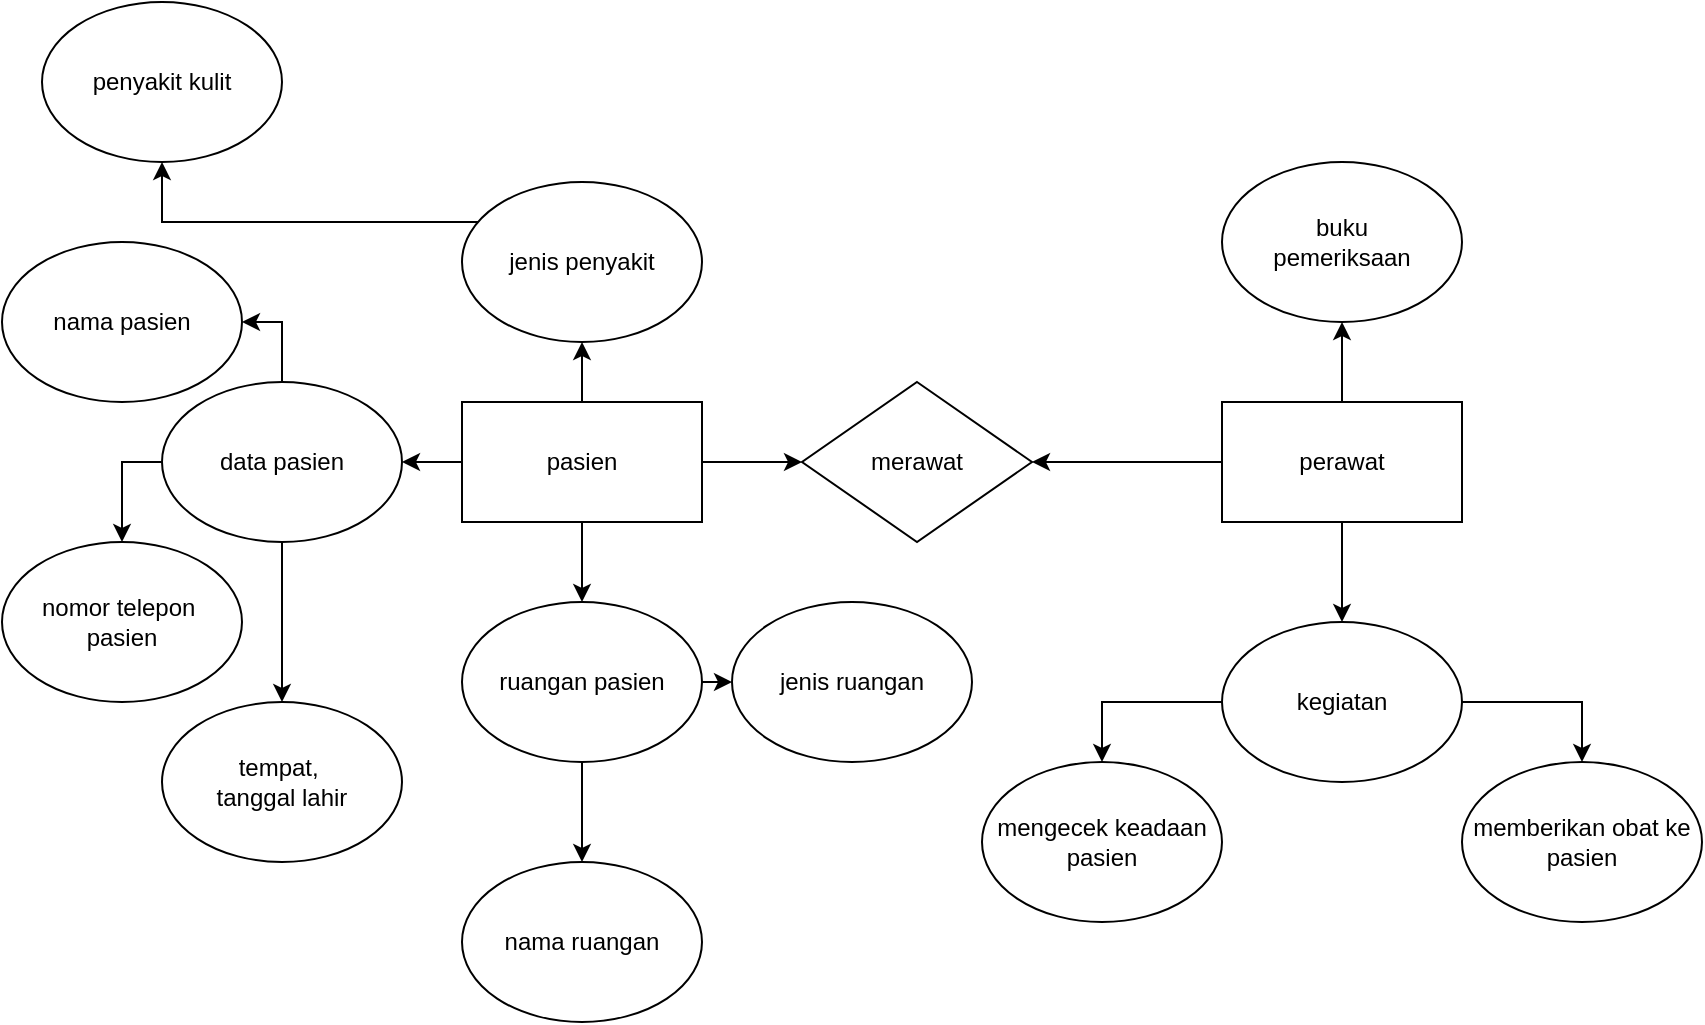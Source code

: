 <mxfile version="28.1.2" pages="2">
  <diagram name="Page-1" id="ZallF8fJNFoAy9ILu25E">
    <mxGraphModel dx="1042" dy="626" grid="1" gridSize="10" guides="1" tooltips="1" connect="1" arrows="1" fold="1" page="1" pageScale="1" pageWidth="850" pageHeight="1100" math="0" shadow="0">
      <root>
        <mxCell id="0" />
        <mxCell id="1" parent="0" />
        <mxCell id="Ix1vSeDoLA3UgbTX8ikQ-4" style="edgeStyle=orthogonalEdgeStyle;rounded=0;orthogonalLoop=1;jettySize=auto;html=1;entryX=0;entryY=0.5;entryDx=0;entryDy=0;" parent="1" source="Ix1vSeDoLA3UgbTX8ikQ-1" target="Ix1vSeDoLA3UgbTX8ikQ-3" edge="1">
          <mxGeometry relative="1" as="geometry" />
        </mxCell>
        <mxCell id="Ix1vSeDoLA3UgbTX8ikQ-11" style="edgeStyle=orthogonalEdgeStyle;rounded=0;orthogonalLoop=1;jettySize=auto;html=1;entryX=0.5;entryY=1;entryDx=0;entryDy=0;" parent="1" source="Ix1vSeDoLA3UgbTX8ikQ-1" target="Ix1vSeDoLA3UgbTX8ikQ-8" edge="1">
          <mxGeometry relative="1" as="geometry" />
        </mxCell>
        <mxCell id="Ix1vSeDoLA3UgbTX8ikQ-12" style="edgeStyle=orthogonalEdgeStyle;rounded=0;orthogonalLoop=1;jettySize=auto;html=1;entryX=0.5;entryY=0;entryDx=0;entryDy=0;" parent="1" source="Ix1vSeDoLA3UgbTX8ikQ-1" target="Ix1vSeDoLA3UgbTX8ikQ-9" edge="1">
          <mxGeometry relative="1" as="geometry" />
        </mxCell>
        <mxCell id="Ix1vSeDoLA3UgbTX8ikQ-13" style="edgeStyle=orthogonalEdgeStyle;rounded=0;orthogonalLoop=1;jettySize=auto;html=1;entryX=1;entryY=0.5;entryDx=0;entryDy=0;" parent="1" source="Ix1vSeDoLA3UgbTX8ikQ-1" target="Ix1vSeDoLA3UgbTX8ikQ-7" edge="1">
          <mxGeometry relative="1" as="geometry" />
        </mxCell>
        <mxCell id="Ix1vSeDoLA3UgbTX8ikQ-1" value="pasien" style="rounded=0;whiteSpace=wrap;html=1;" parent="1" vertex="1">
          <mxGeometry x="230" y="210" width="120" height="60" as="geometry" />
        </mxCell>
        <mxCell id="Ix1vSeDoLA3UgbTX8ikQ-5" value="" style="edgeStyle=orthogonalEdgeStyle;rounded=0;orthogonalLoop=1;jettySize=auto;html=1;" parent="1" source="Ix1vSeDoLA3UgbTX8ikQ-2" target="Ix1vSeDoLA3UgbTX8ikQ-3" edge="1">
          <mxGeometry relative="1" as="geometry">
            <Array as="points">
              <mxPoint x="520" y="240" />
              <mxPoint x="520" y="240" />
            </Array>
          </mxGeometry>
        </mxCell>
        <mxCell id="Ix1vSeDoLA3UgbTX8ikQ-29" style="edgeStyle=orthogonalEdgeStyle;rounded=0;orthogonalLoop=1;jettySize=auto;html=1;entryX=0.5;entryY=1;entryDx=0;entryDy=0;" parent="1" source="Ix1vSeDoLA3UgbTX8ikQ-2" target="Ix1vSeDoLA3UgbTX8ikQ-14" edge="1">
          <mxGeometry relative="1" as="geometry" />
        </mxCell>
        <mxCell id="Ix1vSeDoLA3UgbTX8ikQ-30" style="edgeStyle=orthogonalEdgeStyle;rounded=0;orthogonalLoop=1;jettySize=auto;html=1;entryX=0.5;entryY=0;entryDx=0;entryDy=0;" parent="1" source="Ix1vSeDoLA3UgbTX8ikQ-2" target="Ix1vSeDoLA3UgbTX8ikQ-15" edge="1">
          <mxGeometry relative="1" as="geometry" />
        </mxCell>
        <mxCell id="Ix1vSeDoLA3UgbTX8ikQ-2" value="perawat" style="rounded=0;whiteSpace=wrap;html=1;" parent="1" vertex="1">
          <mxGeometry x="610" y="210" width="120" height="60" as="geometry" />
        </mxCell>
        <mxCell id="Ix1vSeDoLA3UgbTX8ikQ-3" value="merawat" style="rhombus;whiteSpace=wrap;html=1;" parent="1" vertex="1">
          <mxGeometry x="400" y="200" width="115" height="80" as="geometry" />
        </mxCell>
        <mxCell id="Ix1vSeDoLA3UgbTX8ikQ-19" style="edgeStyle=orthogonalEdgeStyle;rounded=0;orthogonalLoop=1;jettySize=auto;html=1;entryX=0.5;entryY=0;entryDx=0;entryDy=0;" parent="1" source="Ix1vSeDoLA3UgbTX8ikQ-7" target="Ix1vSeDoLA3UgbTX8ikQ-18" edge="1">
          <mxGeometry relative="1" as="geometry" />
        </mxCell>
        <mxCell id="Ix1vSeDoLA3UgbTX8ikQ-22" style="edgeStyle=orthogonalEdgeStyle;rounded=0;orthogonalLoop=1;jettySize=auto;html=1;entryX=0.5;entryY=0;entryDx=0;entryDy=0;" parent="1" source="Ix1vSeDoLA3UgbTX8ikQ-7" target="Ix1vSeDoLA3UgbTX8ikQ-20" edge="1">
          <mxGeometry relative="1" as="geometry">
            <mxPoint x="60" y="270" as="targetPoint" />
            <Array as="points">
              <mxPoint x="60" y="240" />
            </Array>
          </mxGeometry>
        </mxCell>
        <mxCell id="Ix1vSeDoLA3UgbTX8ikQ-24" style="edgeStyle=orthogonalEdgeStyle;rounded=0;orthogonalLoop=1;jettySize=auto;html=1;entryX=1;entryY=0.5;entryDx=0;entryDy=0;" parent="1" source="Ix1vSeDoLA3UgbTX8ikQ-7" target="Ix1vSeDoLA3UgbTX8ikQ-23" edge="1">
          <mxGeometry relative="1" as="geometry" />
        </mxCell>
        <mxCell id="Ix1vSeDoLA3UgbTX8ikQ-7" value="data pasien" style="ellipse;whiteSpace=wrap;html=1;" parent="1" vertex="1">
          <mxGeometry x="80" y="200" width="120" height="80" as="geometry" />
        </mxCell>
        <mxCell id="Ix1vSeDoLA3UgbTX8ikQ-17" style="edgeStyle=orthogonalEdgeStyle;rounded=0;orthogonalLoop=1;jettySize=auto;html=1;" parent="1" source="Ix1vSeDoLA3UgbTX8ikQ-8" target="Ix1vSeDoLA3UgbTX8ikQ-16" edge="1">
          <mxGeometry relative="1" as="geometry">
            <Array as="points">
              <mxPoint x="80" y="120" />
            </Array>
          </mxGeometry>
        </mxCell>
        <mxCell id="Ix1vSeDoLA3UgbTX8ikQ-8" value="jenis penyakit" style="ellipse;whiteSpace=wrap;html=1;" parent="1" vertex="1">
          <mxGeometry x="230" y="100" width="120" height="80" as="geometry" />
        </mxCell>
        <mxCell id="Ix1vSeDoLA3UgbTX8ikQ-27" style="edgeStyle=orthogonalEdgeStyle;rounded=0;orthogonalLoop=1;jettySize=auto;html=1;exitX=1;exitY=0.5;exitDx=0;exitDy=0;entryX=0;entryY=0.5;entryDx=0;entryDy=0;" parent="1" source="Ix1vSeDoLA3UgbTX8ikQ-9" target="Ix1vSeDoLA3UgbTX8ikQ-26" edge="1">
          <mxGeometry relative="1" as="geometry" />
        </mxCell>
        <mxCell id="Ix1vSeDoLA3UgbTX8ikQ-28" style="edgeStyle=orthogonalEdgeStyle;rounded=0;orthogonalLoop=1;jettySize=auto;html=1;entryX=0.5;entryY=0;entryDx=0;entryDy=0;" parent="1" source="Ix1vSeDoLA3UgbTX8ikQ-9" target="Ix1vSeDoLA3UgbTX8ikQ-25" edge="1">
          <mxGeometry relative="1" as="geometry" />
        </mxCell>
        <mxCell id="Ix1vSeDoLA3UgbTX8ikQ-9" value="ruangan pasien" style="ellipse;whiteSpace=wrap;html=1;" parent="1" vertex="1">
          <mxGeometry x="230" y="310" width="120" height="80" as="geometry" />
        </mxCell>
        <mxCell id="Ix1vSeDoLA3UgbTX8ikQ-14" value="buku&lt;div&gt;pemeriksaan&lt;/div&gt;" style="ellipse;whiteSpace=wrap;html=1;" parent="1" vertex="1">
          <mxGeometry x="610" y="90" width="120" height="80" as="geometry" />
        </mxCell>
        <mxCell id="Ix1vSeDoLA3UgbTX8ikQ-33" style="edgeStyle=orthogonalEdgeStyle;rounded=0;orthogonalLoop=1;jettySize=auto;html=1;" parent="1" source="Ix1vSeDoLA3UgbTX8ikQ-15" target="Ix1vSeDoLA3UgbTX8ikQ-32" edge="1">
          <mxGeometry relative="1" as="geometry">
            <Array as="points">
              <mxPoint x="550" y="360" />
            </Array>
          </mxGeometry>
        </mxCell>
        <mxCell id="Ix1vSeDoLA3UgbTX8ikQ-34" style="edgeStyle=orthogonalEdgeStyle;rounded=0;orthogonalLoop=1;jettySize=auto;html=1;exitX=1;exitY=0.5;exitDx=0;exitDy=0;entryX=0.5;entryY=0;entryDx=0;entryDy=0;" parent="1" source="Ix1vSeDoLA3UgbTX8ikQ-15" target="Ix1vSeDoLA3UgbTX8ikQ-31" edge="1">
          <mxGeometry relative="1" as="geometry" />
        </mxCell>
        <mxCell id="Ix1vSeDoLA3UgbTX8ikQ-15" value="kegiatan" style="ellipse;whiteSpace=wrap;html=1;" parent="1" vertex="1">
          <mxGeometry x="610" y="320" width="120" height="80" as="geometry" />
        </mxCell>
        <mxCell id="Ix1vSeDoLA3UgbTX8ikQ-16" value="penyakit kulit" style="ellipse;whiteSpace=wrap;html=1;" parent="1" vertex="1">
          <mxGeometry x="20" y="10" width="120" height="80" as="geometry" />
        </mxCell>
        <mxCell id="Ix1vSeDoLA3UgbTX8ikQ-18" value="tempat,&amp;nbsp;&lt;div&gt;tanggal lahir&lt;/div&gt;" style="ellipse;whiteSpace=wrap;html=1;" parent="1" vertex="1">
          <mxGeometry x="80" y="360" width="120" height="80" as="geometry" />
        </mxCell>
        <mxCell id="Ix1vSeDoLA3UgbTX8ikQ-20" value="nomor telepon&amp;nbsp;&lt;div&gt;pasien&lt;/div&gt;" style="ellipse;whiteSpace=wrap;html=1;" parent="1" vertex="1">
          <mxGeometry y="280" width="120" height="80" as="geometry" />
        </mxCell>
        <mxCell id="Ix1vSeDoLA3UgbTX8ikQ-23" value="nama pasien" style="ellipse;whiteSpace=wrap;html=1;" parent="1" vertex="1">
          <mxGeometry y="130" width="120" height="80" as="geometry" />
        </mxCell>
        <mxCell id="Ix1vSeDoLA3UgbTX8ikQ-25" value="nama ruangan" style="ellipse;whiteSpace=wrap;html=1;" parent="1" vertex="1">
          <mxGeometry x="230" y="440" width="120" height="80" as="geometry" />
        </mxCell>
        <mxCell id="Ix1vSeDoLA3UgbTX8ikQ-26" value="jenis ruangan" style="ellipse;whiteSpace=wrap;html=1;" parent="1" vertex="1">
          <mxGeometry x="365" y="310" width="120" height="80" as="geometry" />
        </mxCell>
        <mxCell id="Ix1vSeDoLA3UgbTX8ikQ-31" value="memberikan obat ke pasien" style="ellipse;whiteSpace=wrap;html=1;" parent="1" vertex="1">
          <mxGeometry x="730" y="390" width="120" height="80" as="geometry" />
        </mxCell>
        <mxCell id="Ix1vSeDoLA3UgbTX8ikQ-32" value="mengecek keadaan pasien" style="ellipse;whiteSpace=wrap;html=1;" parent="1" vertex="1">
          <mxGeometry x="490" y="390" width="120" height="80" as="geometry" />
        </mxCell>
      </root>
    </mxGraphModel>
  </diagram>
  <diagram id="js3xpsvRlcQVE5gmbYE4" name="Page-3">
    <mxGraphModel dx="2084" dy="1252" grid="0" gridSize="10" guides="1" tooltips="1" connect="1" arrows="1" fold="1" page="1" pageScale="1" pageWidth="850" pageHeight="1100" math="0" shadow="0">
      <root>
        <mxCell id="0" />
        <mxCell id="1" parent="0" />
        <mxCell id="Lc8yV-983Xk2BqiEfuQ_-1" value="Mahkluk Hidup" style="swimlane;fontStyle=0;childLayout=stackLayout;horizontal=1;startSize=30;horizontalStack=0;resizeParent=1;resizeParentMax=0;resizeLast=0;collapsible=1;marginBottom=0;whiteSpace=wrap;html=1;" vertex="1" parent="1">
          <mxGeometry x="408" y="18" width="140" height="144" as="geometry">
            <mxRectangle x="339" y="82" width="86" height="30" as="alternateBounds" />
          </mxGeometry>
        </mxCell>
        <mxCell id="Lc8yV-983Xk2BqiEfuQ_-2" value="ID" style="text;strokeColor=none;fillColor=none;align=left;verticalAlign=middle;spacingLeft=4;spacingRight=4;overflow=hidden;points=[[0,0.5],[1,0.5]];portConstraint=eastwest;rotatable=0;whiteSpace=wrap;html=1;" vertex="1" parent="Lc8yV-983Xk2BqiEfuQ_-1">
          <mxGeometry y="30" width="140" height="30" as="geometry" />
        </mxCell>
        <mxCell id="Lc8yV-983Xk2BqiEfuQ_-3" value="nama" style="text;strokeColor=none;fillColor=none;align=left;verticalAlign=middle;spacingLeft=4;spacingRight=4;overflow=hidden;points=[[0,0.5],[1,0.5]];portConstraint=eastwest;rotatable=0;whiteSpace=wrap;html=1;" vertex="1" parent="Lc8yV-983Xk2BqiEfuQ_-1">
          <mxGeometry y="60" width="140" height="30" as="geometry" />
        </mxCell>
        <mxCell id="Lc8yV-983Xk2BqiEfuQ_-4" value="umur" style="text;strokeColor=none;fillColor=none;align=left;verticalAlign=middle;spacingLeft=4;spacingRight=4;overflow=hidden;points=[[0,0.5],[1,0.5]];portConstraint=eastwest;rotatable=0;whiteSpace=wrap;html=1;" vertex="1" parent="Lc8yV-983Xk2BqiEfuQ_-1">
          <mxGeometry y="90" width="140" height="54" as="geometry" />
        </mxCell>
        <mxCell id="Lc8yV-983Xk2BqiEfuQ_-34" style="edgeStyle=orthogonalEdgeStyle;rounded=0;orthogonalLoop=1;jettySize=auto;html=1;" edge="1" parent="1" source="Lc8yV-983Xk2BqiEfuQ_-5" target="Lc8yV-983Xk2BqiEfuQ_-1">
          <mxGeometry relative="1" as="geometry">
            <Array as="points">
              <mxPoint x="478" y="218" />
              <mxPoint x="478" y="218" />
            </Array>
          </mxGeometry>
        </mxCell>
        <mxCell id="Lc8yV-983Xk2BqiEfuQ_-62" value="EXTEND" style="edgeLabel;html=1;align=center;verticalAlign=middle;resizable=0;points=[];" vertex="1" connectable="0" parent="Lc8yV-983Xk2BqiEfuQ_-34">
          <mxGeometry x="-0.179" y="-4" relative="1" as="geometry">
            <mxPoint as="offset" />
          </mxGeometry>
        </mxCell>
        <mxCell id="Lc8yV-983Xk2BqiEfuQ_-5" value="tumbuhan" style="swimlane;fontStyle=0;childLayout=stackLayout;horizontal=1;startSize=30;horizontalStack=0;resizeParent=1;resizeParentMax=0;resizeLast=0;collapsible=1;marginBottom=0;whiteSpace=wrap;html=1;" vertex="1" parent="1">
          <mxGeometry x="415" y="240" width="140" height="252" as="geometry">
            <mxRectangle x="339" y="82" width="86" height="30" as="alternateBounds" />
          </mxGeometry>
        </mxCell>
        <mxCell id="Lc8yV-983Xk2BqiEfuQ_-6" value="ID" style="text;strokeColor=none;fillColor=none;align=left;verticalAlign=middle;spacingLeft=4;spacingRight=4;overflow=hidden;points=[[0,0.5],[1,0.5]];portConstraint=eastwest;rotatable=0;whiteSpace=wrap;html=1;" vertex="1" parent="Lc8yV-983Xk2BqiEfuQ_-5">
          <mxGeometry y="30" width="140" height="30" as="geometry" />
        </mxCell>
        <mxCell id="Lc8yV-983Xk2BqiEfuQ_-7" value="Nama" style="text;strokeColor=none;fillColor=none;align=left;verticalAlign=middle;spacingLeft=4;spacingRight=4;overflow=hidden;points=[[0,0.5],[1,0.5]];portConstraint=eastwest;rotatable=0;whiteSpace=wrap;html=1;" vertex="1" parent="Lc8yV-983Xk2BqiEfuQ_-5">
          <mxGeometry y="60" width="140" height="30" as="geometry" />
        </mxCell>
        <mxCell id="Lc8yV-983Xk2BqiEfuQ_-8" value="umur" style="text;strokeColor=none;fillColor=none;align=left;verticalAlign=middle;spacingLeft=4;spacingRight=4;overflow=hidden;points=[[0,0.5],[1,0.5]];portConstraint=eastwest;rotatable=0;whiteSpace=wrap;html=1;" vertex="1" parent="Lc8yV-983Xk2BqiEfuQ_-5">
          <mxGeometry y="90" width="140" height="54" as="geometry" />
        </mxCell>
        <mxCell id="Lc8yV-983Xk2BqiEfuQ_-56" value="jenis" style="text;strokeColor=none;fillColor=none;align=left;verticalAlign=middle;spacingLeft=4;spacingRight=4;overflow=hidden;points=[[0,0.5],[1,0.5]];portConstraint=eastwest;rotatable=0;whiteSpace=wrap;html=1;" vertex="1" parent="Lc8yV-983Xk2BqiEfuQ_-5">
          <mxGeometry y="144" width="140" height="54" as="geometry" />
        </mxCell>
        <mxCell id="Lc8yV-983Xk2BqiEfuQ_-57" value="tinggi" style="text;strokeColor=none;fillColor=none;align=left;verticalAlign=middle;spacingLeft=4;spacingRight=4;overflow=hidden;points=[[0,0.5],[1,0.5]];portConstraint=eastwest;rotatable=0;whiteSpace=wrap;html=1;" vertex="1" parent="Lc8yV-983Xk2BqiEfuQ_-5">
          <mxGeometry y="198" width="140" height="54" as="geometry" />
        </mxCell>
        <mxCell id="Lc8yV-983Xk2BqiEfuQ_-35" style="edgeStyle=orthogonalEdgeStyle;rounded=0;orthogonalLoop=1;jettySize=auto;html=1;" edge="1" parent="1" source="Lc8yV-983Xk2BqiEfuQ_-9" target="Lc8yV-983Xk2BqiEfuQ_-1">
          <mxGeometry relative="1" as="geometry">
            <Array as="points">
              <mxPoint x="802" y="191" />
              <mxPoint x="478" y="191" />
            </Array>
          </mxGeometry>
        </mxCell>
        <mxCell id="Lc8yV-983Xk2BqiEfuQ_-63" value="EXTEND" style="edgeLabel;html=1;align=center;verticalAlign=middle;resizable=0;points=[];" vertex="1" connectable="0" parent="Lc8yV-983Xk2BqiEfuQ_-35">
          <mxGeometry x="-0.152" y="3" relative="1" as="geometry">
            <mxPoint as="offset" />
          </mxGeometry>
        </mxCell>
        <mxCell id="Lc8yV-983Xk2BqiEfuQ_-9" value="jamur" style="swimlane;fontStyle=0;childLayout=stackLayout;horizontal=1;startSize=30;horizontalStack=0;resizeParent=1;resizeParentMax=0;resizeLast=0;collapsible=1;marginBottom=0;whiteSpace=wrap;html=1;" vertex="1" parent="1">
          <mxGeometry x="725" y="221" width="140" height="252" as="geometry">
            <mxRectangle x="339" y="82" width="86" height="30" as="alternateBounds" />
          </mxGeometry>
        </mxCell>
        <mxCell id="Lc8yV-983Xk2BqiEfuQ_-10" value="ID" style="text;strokeColor=none;fillColor=none;align=left;verticalAlign=middle;spacingLeft=4;spacingRight=4;overflow=hidden;points=[[0,0.5],[1,0.5]];portConstraint=eastwest;rotatable=0;whiteSpace=wrap;html=1;" vertex="1" parent="Lc8yV-983Xk2BqiEfuQ_-9">
          <mxGeometry y="30" width="140" height="30" as="geometry" />
        </mxCell>
        <mxCell id="Lc8yV-983Xk2BqiEfuQ_-11" value="Nama" style="text;strokeColor=none;fillColor=none;align=left;verticalAlign=middle;spacingLeft=4;spacingRight=4;overflow=hidden;points=[[0,0.5],[1,0.5]];portConstraint=eastwest;rotatable=0;whiteSpace=wrap;html=1;" vertex="1" parent="Lc8yV-983Xk2BqiEfuQ_-9">
          <mxGeometry y="60" width="140" height="30" as="geometry" />
        </mxCell>
        <mxCell id="Lc8yV-983Xk2BqiEfuQ_-12" value="umur" style="text;strokeColor=none;fillColor=none;align=left;verticalAlign=middle;spacingLeft=4;spacingRight=4;overflow=hidden;points=[[0,0.5],[1,0.5]];portConstraint=eastwest;rotatable=0;whiteSpace=wrap;html=1;" vertex="1" parent="Lc8yV-983Xk2BqiEfuQ_-9">
          <mxGeometry y="90" width="140" height="54" as="geometry" />
        </mxCell>
        <mxCell id="Lc8yV-983Xk2BqiEfuQ_-58" value="tipe" style="text;strokeColor=none;fillColor=none;align=left;verticalAlign=middle;spacingLeft=4;spacingRight=4;overflow=hidden;points=[[0,0.5],[1,0.5]];portConstraint=eastwest;rotatable=0;whiteSpace=wrap;html=1;" vertex="1" parent="Lc8yV-983Xk2BqiEfuQ_-9">
          <mxGeometry y="144" width="140" height="54" as="geometry" />
        </mxCell>
        <mxCell id="Lc8yV-983Xk2BqiEfuQ_-59" value="beracun?" style="text;strokeColor=none;fillColor=none;align=left;verticalAlign=middle;spacingLeft=4;spacingRight=4;overflow=hidden;points=[[0,0.5],[1,0.5]];portConstraint=eastwest;rotatable=0;whiteSpace=wrap;html=1;" vertex="1" parent="Lc8yV-983Xk2BqiEfuQ_-9">
          <mxGeometry y="198" width="140" height="54" as="geometry" />
        </mxCell>
        <mxCell id="Lc8yV-983Xk2BqiEfuQ_-40" style="edgeStyle=orthogonalEdgeStyle;rounded=0;orthogonalLoop=1;jettySize=auto;html=1;dashed=1;" edge="1" parent="1" source="Lc8yV-983Xk2BqiEfuQ_-21" target="Lc8yV-983Xk2BqiEfuQ_-5">
          <mxGeometry relative="1" as="geometry">
            <Array as="points">
              <mxPoint x="485" y="531" />
              <mxPoint x="485" y="401" />
              <mxPoint x="480" y="401" />
            </Array>
          </mxGeometry>
        </mxCell>
        <mxCell id="Lc8yV-983Xk2BqiEfuQ_-65" value="USE" style="edgeLabel;html=1;align=center;verticalAlign=middle;resizable=0;points=[];" vertex="1" connectable="0" parent="Lc8yV-983Xk2BqiEfuQ_-40">
          <mxGeometry x="0.117" y="3" relative="1" as="geometry">
            <mxPoint y="1" as="offset" />
          </mxGeometry>
        </mxCell>
        <mxCell id="Lc8yV-983Xk2BqiEfuQ_-42" style="edgeStyle=orthogonalEdgeStyle;rounded=0;orthogonalLoop=1;jettySize=auto;html=1;dashed=1;" edge="1" parent="1" source="Lc8yV-983Xk2BqiEfuQ_-21" target="Lc8yV-983Xk2BqiEfuQ_-9">
          <mxGeometry relative="1" as="geometry">
            <Array as="points">
              <mxPoint x="485" y="564" />
              <mxPoint x="791" y="564" />
            </Array>
          </mxGeometry>
        </mxCell>
        <mxCell id="Lc8yV-983Xk2BqiEfuQ_-67" value="USE" style="edgeLabel;html=1;align=center;verticalAlign=middle;resizable=0;points=[];" vertex="1" connectable="0" parent="Lc8yV-983Xk2BqiEfuQ_-42">
          <mxGeometry x="0.716" y="1" relative="1" as="geometry">
            <mxPoint y="-1" as="offset" />
          </mxGeometry>
        </mxCell>
        <mxCell id="Lc8yV-983Xk2BqiEfuQ_-49" style="edgeStyle=orthogonalEdgeStyle;rounded=0;orthogonalLoop=1;jettySize=auto;html=1;dashed=1;" edge="1" parent="1" source="Lc8yV-983Xk2BqiEfuQ_-21" target="Lc8yV-983Xk2BqiEfuQ_-43">
          <mxGeometry relative="1" as="geometry">
            <Array as="points">
              <mxPoint x="239" y="566" />
            </Array>
          </mxGeometry>
        </mxCell>
        <mxCell id="Lc8yV-983Xk2BqiEfuQ_-66" value="USE" style="edgeLabel;html=1;align=center;verticalAlign=middle;resizable=0;points=[];" vertex="1" connectable="0" parent="Lc8yV-983Xk2BqiEfuQ_-49">
          <mxGeometry x="0.857" y="-1" relative="1" as="geometry">
            <mxPoint y="-1" as="offset" />
          </mxGeometry>
        </mxCell>
        <mxCell id="Lc8yV-983Xk2BqiEfuQ_-21" value="Hutan" style="swimlane;fontStyle=0;childLayout=stackLayout;horizontal=1;startSize=30;horizontalStack=0;resizeParent=1;resizeParentMax=0;resizeLast=0;collapsible=1;marginBottom=0;whiteSpace=wrap;html=1;" vertex="1" parent="1">
          <mxGeometry x="415" y="569" width="140" height="144" as="geometry">
            <mxRectangle x="339" y="82" width="86" height="30" as="alternateBounds" />
          </mxGeometry>
        </mxCell>
        <mxCell id="Lc8yV-983Xk2BqiEfuQ_-22" value="ID" style="text;strokeColor=none;fillColor=none;align=left;verticalAlign=middle;spacingLeft=4;spacingRight=4;overflow=hidden;points=[[0,0.5],[1,0.5]];portConstraint=eastwest;rotatable=0;whiteSpace=wrap;html=1;" vertex="1" parent="Lc8yV-983Xk2BqiEfuQ_-21">
          <mxGeometry y="30" width="140" height="30" as="geometry" />
        </mxCell>
        <mxCell id="Lc8yV-983Xk2BqiEfuQ_-23" value="Nama" style="text;strokeColor=none;fillColor=none;align=left;verticalAlign=middle;spacingLeft=4;spacingRight=4;overflow=hidden;points=[[0,0.5],[1,0.5]];portConstraint=eastwest;rotatable=0;whiteSpace=wrap;html=1;" vertex="1" parent="Lc8yV-983Xk2BqiEfuQ_-21">
          <mxGeometry y="60" width="140" height="30" as="geometry" />
        </mxCell>
        <mxCell id="Lc8yV-983Xk2BqiEfuQ_-24" value="luas" style="text;strokeColor=none;fillColor=none;align=left;verticalAlign=middle;spacingLeft=4;spacingRight=4;overflow=hidden;points=[[0,0.5],[1,0.5]];portConstraint=eastwest;rotatable=0;whiteSpace=wrap;html=1;" vertex="1" parent="Lc8yV-983Xk2BqiEfuQ_-21">
          <mxGeometry y="90" width="140" height="54" as="geometry" />
        </mxCell>
        <mxCell id="Lc8yV-983Xk2BqiEfuQ_-60" style="edgeStyle=orthogonalEdgeStyle;rounded=0;orthogonalLoop=1;jettySize=auto;html=1;dashed=1;" edge="1" parent="1" source="Lc8yV-983Xk2BqiEfuQ_-25" target="Lc8yV-983Xk2BqiEfuQ_-29">
          <mxGeometry relative="1" as="geometry" />
        </mxCell>
        <mxCell id="Lc8yV-983Xk2BqiEfuQ_-69" value="USE" style="edgeLabel;html=1;align=center;verticalAlign=middle;resizable=0;points=[];" vertex="1" connectable="0" parent="Lc8yV-983Xk2BqiEfuQ_-60">
          <mxGeometry x="0.248" y="1" relative="1" as="geometry">
            <mxPoint x="1" as="offset" />
          </mxGeometry>
        </mxCell>
        <mxCell id="Lc8yV-983Xk2BqiEfuQ_-25" value="Wilayah" style="swimlane;fontStyle=0;childLayout=stackLayout;horizontal=1;startSize=30;horizontalStack=0;resizeParent=1;resizeParentMax=0;resizeLast=0;collapsible=1;marginBottom=0;whiteSpace=wrap;html=1;" vertex="1" parent="1">
          <mxGeometry x="585" y="811" width="140" height="144" as="geometry">
            <mxRectangle x="339" y="82" width="86" height="30" as="alternateBounds" />
          </mxGeometry>
        </mxCell>
        <mxCell id="Lc8yV-983Xk2BqiEfuQ_-26" value="ID" style="text;strokeColor=none;fillColor=none;align=left;verticalAlign=middle;spacingLeft=4;spacingRight=4;overflow=hidden;points=[[0,0.5],[1,0.5]];portConstraint=eastwest;rotatable=0;whiteSpace=wrap;html=1;" vertex="1" parent="Lc8yV-983Xk2BqiEfuQ_-25">
          <mxGeometry y="30" width="140" height="30" as="geometry" />
        </mxCell>
        <mxCell id="Lc8yV-983Xk2BqiEfuQ_-27" value="Nama" style="text;strokeColor=none;fillColor=none;align=left;verticalAlign=middle;spacingLeft=4;spacingRight=4;overflow=hidden;points=[[0,0.5],[1,0.5]];portConstraint=eastwest;rotatable=0;whiteSpace=wrap;html=1;" vertex="1" parent="Lc8yV-983Xk2BqiEfuQ_-25">
          <mxGeometry y="60" width="140" height="30" as="geometry" />
        </mxCell>
        <mxCell id="Lc8yV-983Xk2BqiEfuQ_-28" value="jenis" style="text;strokeColor=none;fillColor=none;align=left;verticalAlign=middle;spacingLeft=4;spacingRight=4;overflow=hidden;points=[[0,0.5],[1,0.5]];portConstraint=eastwest;rotatable=0;whiteSpace=wrap;html=1;" vertex="1" parent="Lc8yV-983Xk2BqiEfuQ_-25">
          <mxGeometry y="90" width="140" height="54" as="geometry" />
        </mxCell>
        <mxCell id="Lc8yV-983Xk2BqiEfuQ_-53" style="edgeStyle=orthogonalEdgeStyle;rounded=0;orthogonalLoop=1;jettySize=auto;html=1;dashed=1;" edge="1" parent="1" source="Lc8yV-983Xk2BqiEfuQ_-29" target="Lc8yV-983Xk2BqiEfuQ_-21">
          <mxGeometry relative="1" as="geometry">
            <Array as="points">
              <mxPoint x="274" y="731" />
              <mxPoint x="485" y="731" />
            </Array>
          </mxGeometry>
        </mxCell>
        <mxCell id="Lc8yV-983Xk2BqiEfuQ_-68" value="USE" style="edgeLabel;html=1;align=center;verticalAlign=middle;resizable=0;points=[];" vertex="1" connectable="0" parent="Lc8yV-983Xk2BqiEfuQ_-53">
          <mxGeometry x="-0.144" y="7" relative="1" as="geometry">
            <mxPoint as="offset" />
          </mxGeometry>
        </mxCell>
        <mxCell id="Lc8yV-983Xk2BqiEfuQ_-29" value="Ekosistem" style="swimlane;fontStyle=0;childLayout=stackLayout;horizontal=1;startSize=30;horizontalStack=0;resizeParent=1;resizeParentMax=0;resizeLast=0;collapsible=1;marginBottom=0;whiteSpace=wrap;html=1;" vertex="1" parent="1">
          <mxGeometry x="204" y="819" width="140" height="144" as="geometry">
            <mxRectangle x="339" y="82" width="86" height="30" as="alternateBounds" />
          </mxGeometry>
        </mxCell>
        <mxCell id="Lc8yV-983Xk2BqiEfuQ_-30" value="ID" style="text;strokeColor=none;fillColor=none;align=left;verticalAlign=middle;spacingLeft=4;spacingRight=4;overflow=hidden;points=[[0,0.5],[1,0.5]];portConstraint=eastwest;rotatable=0;whiteSpace=wrap;html=1;" vertex="1" parent="Lc8yV-983Xk2BqiEfuQ_-29">
          <mxGeometry y="30" width="140" height="30" as="geometry" />
        </mxCell>
        <mxCell id="Lc8yV-983Xk2BqiEfuQ_-31" value="Nama" style="text;strokeColor=none;fillColor=none;align=left;verticalAlign=middle;spacingLeft=4;spacingRight=4;overflow=hidden;points=[[0,0.5],[1,0.5]];portConstraint=eastwest;rotatable=0;whiteSpace=wrap;html=1;" vertex="1" parent="Lc8yV-983Xk2BqiEfuQ_-29">
          <mxGeometry y="60" width="140" height="30" as="geometry" />
        </mxCell>
        <mxCell id="Lc8yV-983Xk2BqiEfuQ_-32" value="luas" style="text;strokeColor=none;fillColor=none;align=left;verticalAlign=middle;spacingLeft=4;spacingRight=4;overflow=hidden;points=[[0,0.5],[1,0.5]];portConstraint=eastwest;rotatable=0;whiteSpace=wrap;html=1;" vertex="1" parent="Lc8yV-983Xk2BqiEfuQ_-29">
          <mxGeometry y="90" width="140" height="54" as="geometry" />
        </mxCell>
        <mxCell id="Lc8yV-983Xk2BqiEfuQ_-47" style="edgeStyle=orthogonalEdgeStyle;rounded=0;orthogonalLoop=1;jettySize=auto;html=1;" edge="1" parent="1" source="Lc8yV-983Xk2BqiEfuQ_-43" target="Lc8yV-983Xk2BqiEfuQ_-1">
          <mxGeometry relative="1" as="geometry">
            <Array as="points">
              <mxPoint x="240" y="194" />
              <mxPoint x="478" y="194" />
            </Array>
          </mxGeometry>
        </mxCell>
        <mxCell id="Lc8yV-983Xk2BqiEfuQ_-64" value="EXTEND" style="edgeLabel;html=1;align=center;verticalAlign=middle;resizable=0;points=[];" vertex="1" connectable="0" parent="Lc8yV-983Xk2BqiEfuQ_-47">
          <mxGeometry x="-0.41" y="2" relative="1" as="geometry">
            <mxPoint as="offset" />
          </mxGeometry>
        </mxCell>
        <mxCell id="Lc8yV-983Xk2BqiEfuQ_-43" value="hewan" style="swimlane;fontStyle=0;childLayout=stackLayout;horizontal=1;startSize=30;horizontalStack=0;resizeParent=1;resizeParentMax=0;resizeLast=0;collapsible=1;marginBottom=0;whiteSpace=wrap;html=1;" vertex="1" parent="1">
          <mxGeometry x="169" y="228" width="140" height="252" as="geometry">
            <mxRectangle x="339" y="82" width="86" height="30" as="alternateBounds" />
          </mxGeometry>
        </mxCell>
        <mxCell id="Lc8yV-983Xk2BqiEfuQ_-44" value="ID" style="text;strokeColor=none;fillColor=none;align=left;verticalAlign=middle;spacingLeft=4;spacingRight=4;overflow=hidden;points=[[0,0.5],[1,0.5]];portConstraint=eastwest;rotatable=0;whiteSpace=wrap;html=1;" vertex="1" parent="Lc8yV-983Xk2BqiEfuQ_-43">
          <mxGeometry y="30" width="140" height="30" as="geometry" />
        </mxCell>
        <mxCell id="Lc8yV-983Xk2BqiEfuQ_-45" value="Nama" style="text;strokeColor=none;fillColor=none;align=left;verticalAlign=middle;spacingLeft=4;spacingRight=4;overflow=hidden;points=[[0,0.5],[1,0.5]];portConstraint=eastwest;rotatable=0;whiteSpace=wrap;html=1;" vertex="1" parent="Lc8yV-983Xk2BqiEfuQ_-43">
          <mxGeometry y="60" width="140" height="30" as="geometry" />
        </mxCell>
        <mxCell id="Lc8yV-983Xk2BqiEfuQ_-46" value="umur" style="text;strokeColor=none;fillColor=none;align=left;verticalAlign=middle;spacingLeft=4;spacingRight=4;overflow=hidden;points=[[0,0.5],[1,0.5]];portConstraint=eastwest;rotatable=0;whiteSpace=wrap;html=1;" vertex="1" parent="Lc8yV-983Xk2BqiEfuQ_-43">
          <mxGeometry y="90" width="140" height="54" as="geometry" />
        </mxCell>
        <mxCell id="Lc8yV-983Xk2BqiEfuQ_-54" value="jenis makanan" style="text;strokeColor=none;fillColor=none;align=left;verticalAlign=middle;spacingLeft=4;spacingRight=4;overflow=hidden;points=[[0,0.5],[1,0.5]];portConstraint=eastwest;rotatable=0;whiteSpace=wrap;html=1;" vertex="1" parent="Lc8yV-983Xk2BqiEfuQ_-43">
          <mxGeometry y="144" width="140" height="54" as="geometry" />
        </mxCell>
        <mxCell id="Lc8yV-983Xk2BqiEfuQ_-55" value="habitat" style="text;strokeColor=none;fillColor=none;align=left;verticalAlign=middle;spacingLeft=4;spacingRight=4;overflow=hidden;points=[[0,0.5],[1,0.5]];portConstraint=eastwest;rotatable=0;whiteSpace=wrap;html=1;" vertex="1" parent="Lc8yV-983Xk2BqiEfuQ_-43">
          <mxGeometry y="198" width="140" height="54" as="geometry" />
        </mxCell>
      </root>
    </mxGraphModel>
  </diagram>
</mxfile>
